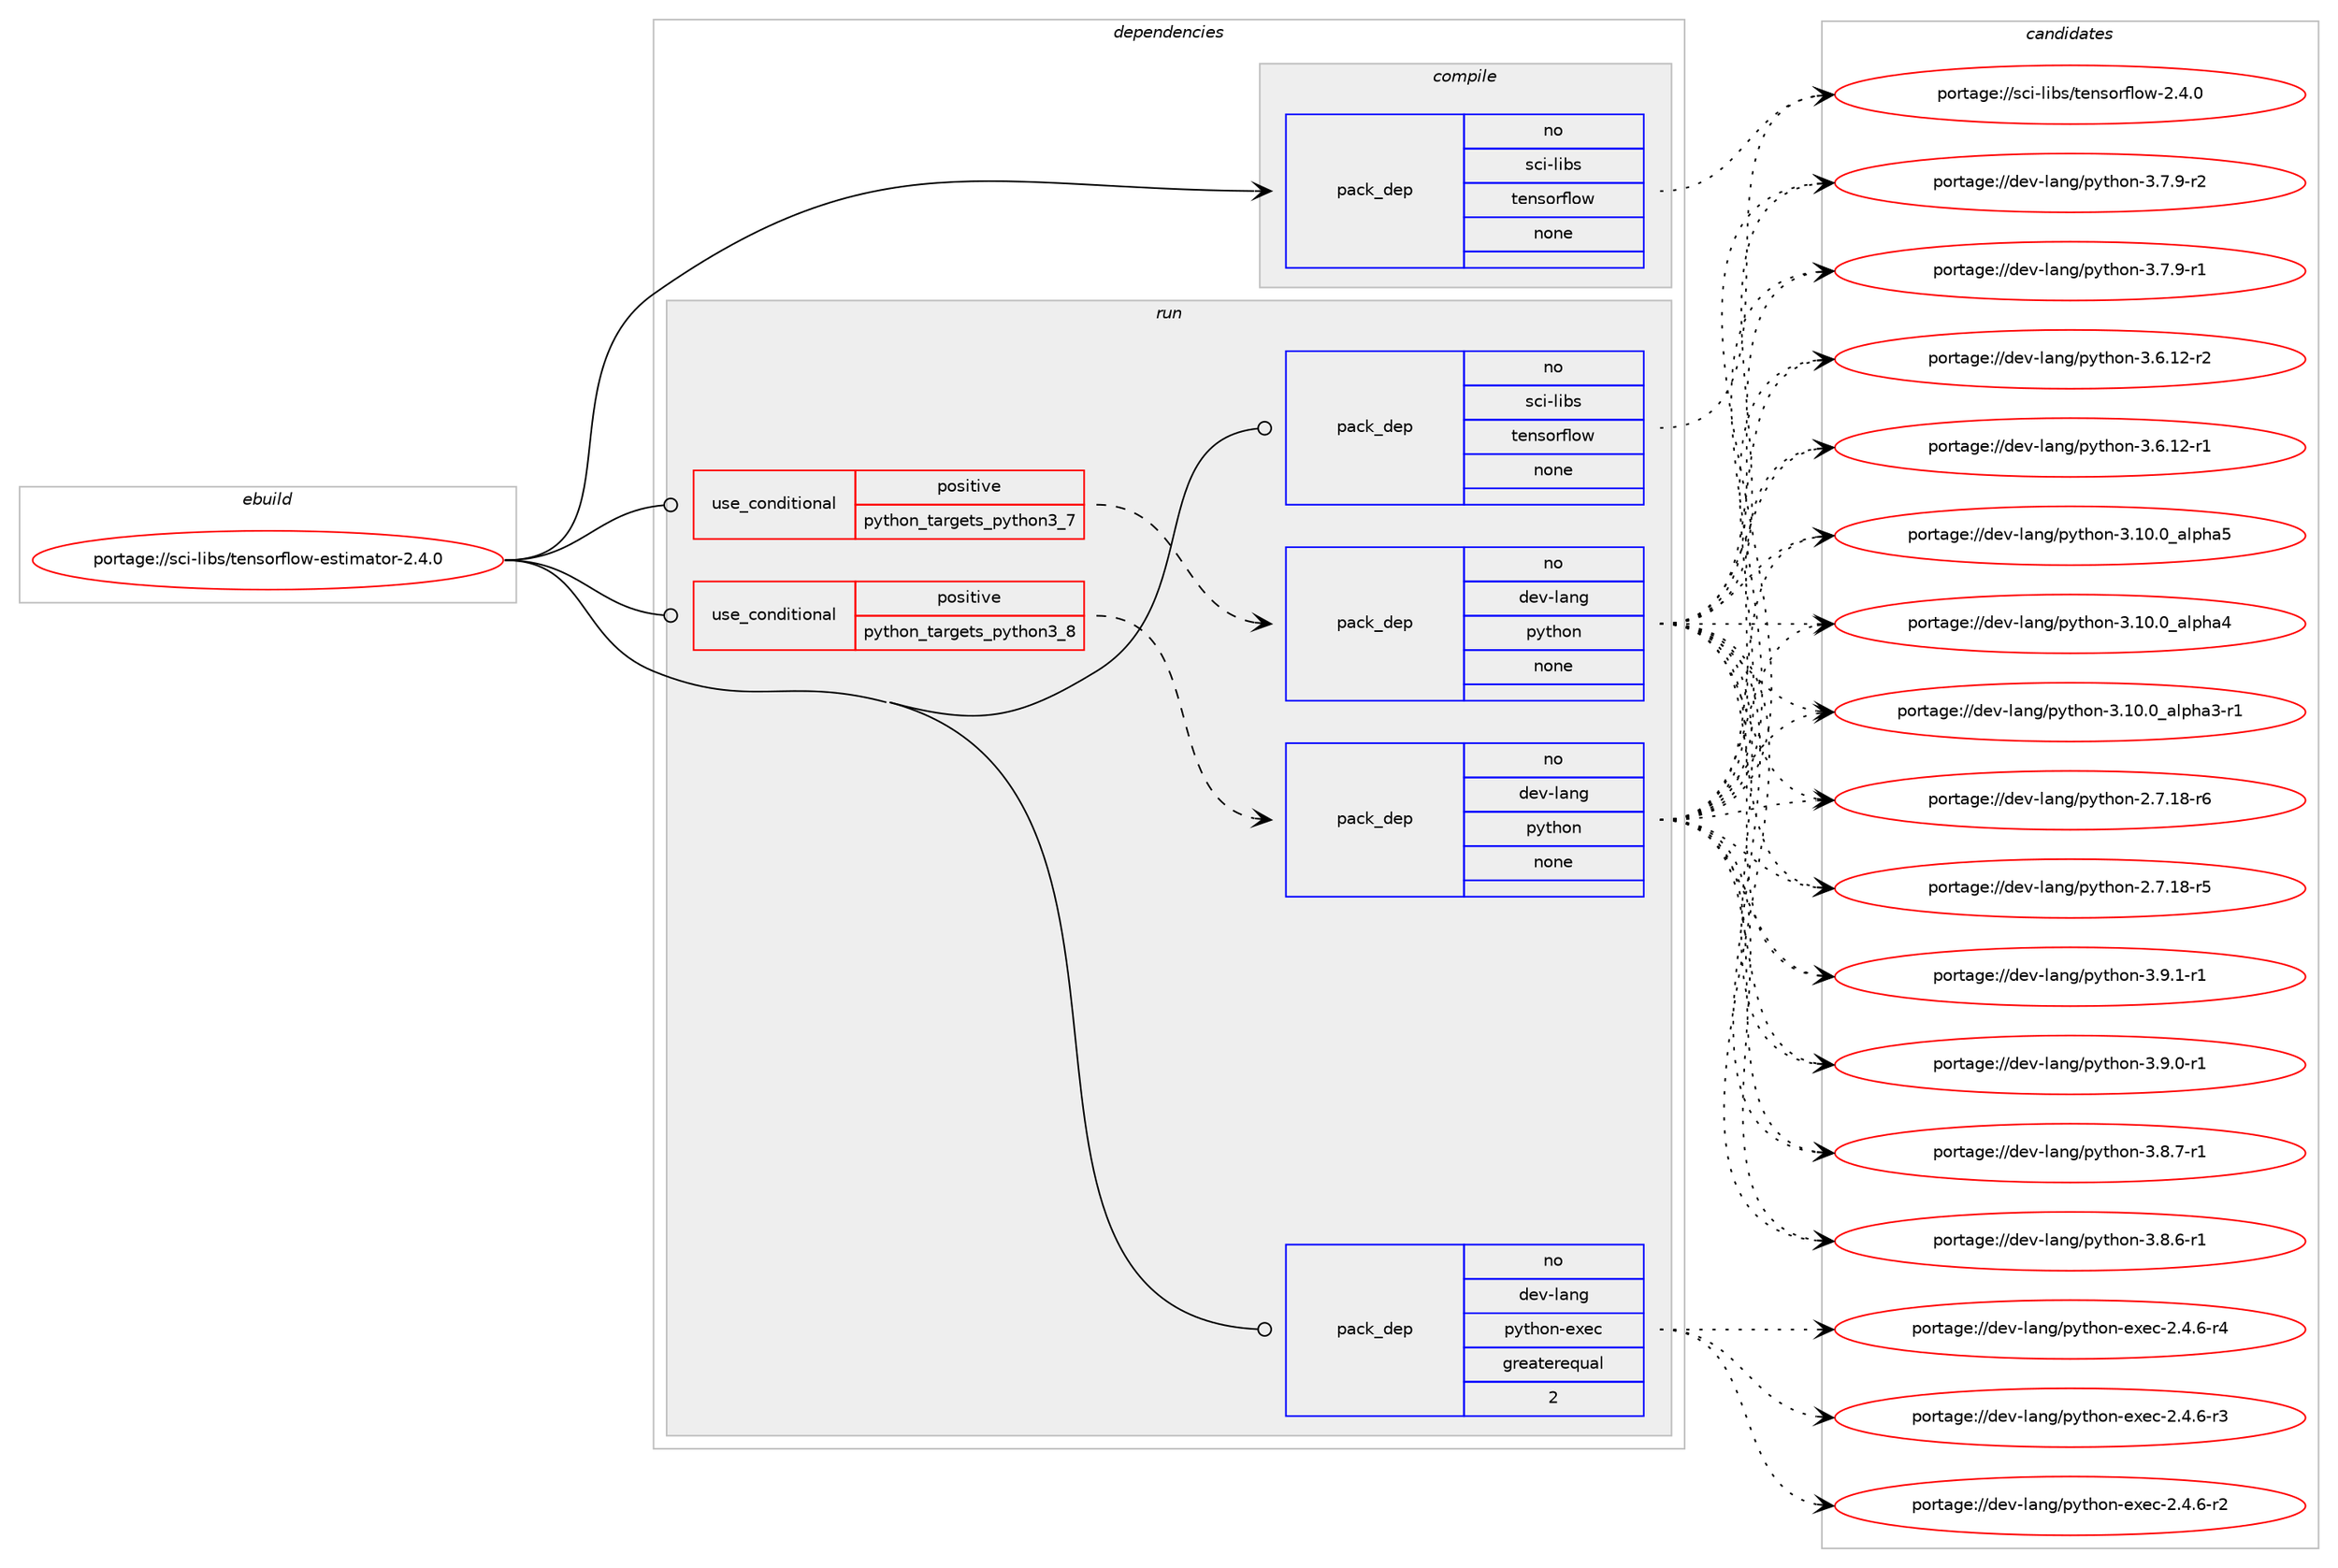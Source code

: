 digraph prolog {

# *************
# Graph options
# *************

newrank=true;
concentrate=true;
compound=true;
graph [rankdir=LR,fontname=Helvetica,fontsize=10,ranksep=1.5];#, ranksep=2.5, nodesep=0.2];
edge  [arrowhead=vee];
node  [fontname=Helvetica,fontsize=10];

# **********
# The ebuild
# **********

subgraph cluster_leftcol {
color=gray;
rank=same;
label=<<i>ebuild</i>>;
id [label="portage://sci-libs/tensorflow-estimator-2.4.0", color=red, width=4, href="../sci-libs/tensorflow-estimator-2.4.0.svg"];
}

# ****************
# The dependencies
# ****************

subgraph cluster_midcol {
color=gray;
label=<<i>dependencies</i>>;
subgraph cluster_compile {
fillcolor="#eeeeee";
style=filled;
label=<<i>compile</i>>;
subgraph pack11172 {
dependency16288 [label=<<TABLE BORDER="0" CELLBORDER="1" CELLSPACING="0" CELLPADDING="4" WIDTH="220"><TR><TD ROWSPAN="6" CELLPADDING="30">pack_dep</TD></TR><TR><TD WIDTH="110">no</TD></TR><TR><TD>sci-libs</TD></TR><TR><TD>tensorflow</TD></TR><TR><TD>none</TD></TR><TR><TD></TD></TR></TABLE>>, shape=none, color=blue];
}
id:e -> dependency16288:w [weight=20,style="solid",arrowhead="vee"];
}
subgraph cluster_compileandrun {
fillcolor="#eeeeee";
style=filled;
label=<<i>compile and run</i>>;
}
subgraph cluster_run {
fillcolor="#eeeeee";
style=filled;
label=<<i>run</i>>;
subgraph cond4987 {
dependency16289 [label=<<TABLE BORDER="0" CELLBORDER="1" CELLSPACING="0" CELLPADDING="4"><TR><TD ROWSPAN="3" CELLPADDING="10">use_conditional</TD></TR><TR><TD>positive</TD></TR><TR><TD>python_targets_python3_7</TD></TR></TABLE>>, shape=none, color=red];
subgraph pack11173 {
dependency16290 [label=<<TABLE BORDER="0" CELLBORDER="1" CELLSPACING="0" CELLPADDING="4" WIDTH="220"><TR><TD ROWSPAN="6" CELLPADDING="30">pack_dep</TD></TR><TR><TD WIDTH="110">no</TD></TR><TR><TD>dev-lang</TD></TR><TR><TD>python</TD></TR><TR><TD>none</TD></TR><TR><TD></TD></TR></TABLE>>, shape=none, color=blue];
}
dependency16289:e -> dependency16290:w [weight=20,style="dashed",arrowhead="vee"];
}
id:e -> dependency16289:w [weight=20,style="solid",arrowhead="odot"];
subgraph cond4988 {
dependency16291 [label=<<TABLE BORDER="0" CELLBORDER="1" CELLSPACING="0" CELLPADDING="4"><TR><TD ROWSPAN="3" CELLPADDING="10">use_conditional</TD></TR><TR><TD>positive</TD></TR><TR><TD>python_targets_python3_8</TD></TR></TABLE>>, shape=none, color=red];
subgraph pack11174 {
dependency16292 [label=<<TABLE BORDER="0" CELLBORDER="1" CELLSPACING="0" CELLPADDING="4" WIDTH="220"><TR><TD ROWSPAN="6" CELLPADDING="30">pack_dep</TD></TR><TR><TD WIDTH="110">no</TD></TR><TR><TD>dev-lang</TD></TR><TR><TD>python</TD></TR><TR><TD>none</TD></TR><TR><TD></TD></TR></TABLE>>, shape=none, color=blue];
}
dependency16291:e -> dependency16292:w [weight=20,style="dashed",arrowhead="vee"];
}
id:e -> dependency16291:w [weight=20,style="solid",arrowhead="odot"];
subgraph pack11175 {
dependency16293 [label=<<TABLE BORDER="0" CELLBORDER="1" CELLSPACING="0" CELLPADDING="4" WIDTH="220"><TR><TD ROWSPAN="6" CELLPADDING="30">pack_dep</TD></TR><TR><TD WIDTH="110">no</TD></TR><TR><TD>dev-lang</TD></TR><TR><TD>python-exec</TD></TR><TR><TD>greaterequal</TD></TR><TR><TD>2</TD></TR></TABLE>>, shape=none, color=blue];
}
id:e -> dependency16293:w [weight=20,style="solid",arrowhead="odot"];
subgraph pack11176 {
dependency16294 [label=<<TABLE BORDER="0" CELLBORDER="1" CELLSPACING="0" CELLPADDING="4" WIDTH="220"><TR><TD ROWSPAN="6" CELLPADDING="30">pack_dep</TD></TR><TR><TD WIDTH="110">no</TD></TR><TR><TD>sci-libs</TD></TR><TR><TD>tensorflow</TD></TR><TR><TD>none</TD></TR><TR><TD></TD></TR></TABLE>>, shape=none, color=blue];
}
id:e -> dependency16294:w [weight=20,style="solid",arrowhead="odot"];
}
}

# **************
# The candidates
# **************

subgraph cluster_choices {
rank=same;
color=gray;
label=<<i>candidates</i>>;

subgraph choice11172 {
color=black;
nodesep=1;
choice11599105451081059811547116101110115111114102108111119455046524648 [label="portage://sci-libs/tensorflow-2.4.0", color=red, width=4,href="../sci-libs/tensorflow-2.4.0.svg"];
dependency16288:e -> choice11599105451081059811547116101110115111114102108111119455046524648:w [style=dotted,weight="100"];
}
subgraph choice11173 {
color=black;
nodesep=1;
choice1001011184510897110103471121211161041111104551465746494511449 [label="portage://dev-lang/python-3.9.1-r1", color=red, width=4,href="../dev-lang/python-3.9.1-r1.svg"];
choice1001011184510897110103471121211161041111104551465746484511449 [label="portage://dev-lang/python-3.9.0-r1", color=red, width=4,href="../dev-lang/python-3.9.0-r1.svg"];
choice1001011184510897110103471121211161041111104551465646554511449 [label="portage://dev-lang/python-3.8.7-r1", color=red, width=4,href="../dev-lang/python-3.8.7-r1.svg"];
choice1001011184510897110103471121211161041111104551465646544511449 [label="portage://dev-lang/python-3.8.6-r1", color=red, width=4,href="../dev-lang/python-3.8.6-r1.svg"];
choice1001011184510897110103471121211161041111104551465546574511450 [label="portage://dev-lang/python-3.7.9-r2", color=red, width=4,href="../dev-lang/python-3.7.9-r2.svg"];
choice1001011184510897110103471121211161041111104551465546574511449 [label="portage://dev-lang/python-3.7.9-r1", color=red, width=4,href="../dev-lang/python-3.7.9-r1.svg"];
choice100101118451089711010347112121116104111110455146544649504511450 [label="portage://dev-lang/python-3.6.12-r2", color=red, width=4,href="../dev-lang/python-3.6.12-r2.svg"];
choice100101118451089711010347112121116104111110455146544649504511449 [label="portage://dev-lang/python-3.6.12-r1", color=red, width=4,href="../dev-lang/python-3.6.12-r1.svg"];
choice1001011184510897110103471121211161041111104551464948464895971081121049753 [label="portage://dev-lang/python-3.10.0_alpha5", color=red, width=4,href="../dev-lang/python-3.10.0_alpha5.svg"];
choice1001011184510897110103471121211161041111104551464948464895971081121049752 [label="portage://dev-lang/python-3.10.0_alpha4", color=red, width=4,href="../dev-lang/python-3.10.0_alpha4.svg"];
choice10010111845108971101034711212111610411111045514649484648959710811210497514511449 [label="portage://dev-lang/python-3.10.0_alpha3-r1", color=red, width=4,href="../dev-lang/python-3.10.0_alpha3-r1.svg"];
choice100101118451089711010347112121116104111110455046554649564511454 [label="portage://dev-lang/python-2.7.18-r6", color=red, width=4,href="../dev-lang/python-2.7.18-r6.svg"];
choice100101118451089711010347112121116104111110455046554649564511453 [label="portage://dev-lang/python-2.7.18-r5", color=red, width=4,href="../dev-lang/python-2.7.18-r5.svg"];
dependency16290:e -> choice1001011184510897110103471121211161041111104551465746494511449:w [style=dotted,weight="100"];
dependency16290:e -> choice1001011184510897110103471121211161041111104551465746484511449:w [style=dotted,weight="100"];
dependency16290:e -> choice1001011184510897110103471121211161041111104551465646554511449:w [style=dotted,weight="100"];
dependency16290:e -> choice1001011184510897110103471121211161041111104551465646544511449:w [style=dotted,weight="100"];
dependency16290:e -> choice1001011184510897110103471121211161041111104551465546574511450:w [style=dotted,weight="100"];
dependency16290:e -> choice1001011184510897110103471121211161041111104551465546574511449:w [style=dotted,weight="100"];
dependency16290:e -> choice100101118451089711010347112121116104111110455146544649504511450:w [style=dotted,weight="100"];
dependency16290:e -> choice100101118451089711010347112121116104111110455146544649504511449:w [style=dotted,weight="100"];
dependency16290:e -> choice1001011184510897110103471121211161041111104551464948464895971081121049753:w [style=dotted,weight="100"];
dependency16290:e -> choice1001011184510897110103471121211161041111104551464948464895971081121049752:w [style=dotted,weight="100"];
dependency16290:e -> choice10010111845108971101034711212111610411111045514649484648959710811210497514511449:w [style=dotted,weight="100"];
dependency16290:e -> choice100101118451089711010347112121116104111110455046554649564511454:w [style=dotted,weight="100"];
dependency16290:e -> choice100101118451089711010347112121116104111110455046554649564511453:w [style=dotted,weight="100"];
}
subgraph choice11174 {
color=black;
nodesep=1;
choice1001011184510897110103471121211161041111104551465746494511449 [label="portage://dev-lang/python-3.9.1-r1", color=red, width=4,href="../dev-lang/python-3.9.1-r1.svg"];
choice1001011184510897110103471121211161041111104551465746484511449 [label="portage://dev-lang/python-3.9.0-r1", color=red, width=4,href="../dev-lang/python-3.9.0-r1.svg"];
choice1001011184510897110103471121211161041111104551465646554511449 [label="portage://dev-lang/python-3.8.7-r1", color=red, width=4,href="../dev-lang/python-3.8.7-r1.svg"];
choice1001011184510897110103471121211161041111104551465646544511449 [label="portage://dev-lang/python-3.8.6-r1", color=red, width=4,href="../dev-lang/python-3.8.6-r1.svg"];
choice1001011184510897110103471121211161041111104551465546574511450 [label="portage://dev-lang/python-3.7.9-r2", color=red, width=4,href="../dev-lang/python-3.7.9-r2.svg"];
choice1001011184510897110103471121211161041111104551465546574511449 [label="portage://dev-lang/python-3.7.9-r1", color=red, width=4,href="../dev-lang/python-3.7.9-r1.svg"];
choice100101118451089711010347112121116104111110455146544649504511450 [label="portage://dev-lang/python-3.6.12-r2", color=red, width=4,href="../dev-lang/python-3.6.12-r2.svg"];
choice100101118451089711010347112121116104111110455146544649504511449 [label="portage://dev-lang/python-3.6.12-r1", color=red, width=4,href="../dev-lang/python-3.6.12-r1.svg"];
choice1001011184510897110103471121211161041111104551464948464895971081121049753 [label="portage://dev-lang/python-3.10.0_alpha5", color=red, width=4,href="../dev-lang/python-3.10.0_alpha5.svg"];
choice1001011184510897110103471121211161041111104551464948464895971081121049752 [label="portage://dev-lang/python-3.10.0_alpha4", color=red, width=4,href="../dev-lang/python-3.10.0_alpha4.svg"];
choice10010111845108971101034711212111610411111045514649484648959710811210497514511449 [label="portage://dev-lang/python-3.10.0_alpha3-r1", color=red, width=4,href="../dev-lang/python-3.10.0_alpha3-r1.svg"];
choice100101118451089711010347112121116104111110455046554649564511454 [label="portage://dev-lang/python-2.7.18-r6", color=red, width=4,href="../dev-lang/python-2.7.18-r6.svg"];
choice100101118451089711010347112121116104111110455046554649564511453 [label="portage://dev-lang/python-2.7.18-r5", color=red, width=4,href="../dev-lang/python-2.7.18-r5.svg"];
dependency16292:e -> choice1001011184510897110103471121211161041111104551465746494511449:w [style=dotted,weight="100"];
dependency16292:e -> choice1001011184510897110103471121211161041111104551465746484511449:w [style=dotted,weight="100"];
dependency16292:e -> choice1001011184510897110103471121211161041111104551465646554511449:w [style=dotted,weight="100"];
dependency16292:e -> choice1001011184510897110103471121211161041111104551465646544511449:w [style=dotted,weight="100"];
dependency16292:e -> choice1001011184510897110103471121211161041111104551465546574511450:w [style=dotted,weight="100"];
dependency16292:e -> choice1001011184510897110103471121211161041111104551465546574511449:w [style=dotted,weight="100"];
dependency16292:e -> choice100101118451089711010347112121116104111110455146544649504511450:w [style=dotted,weight="100"];
dependency16292:e -> choice100101118451089711010347112121116104111110455146544649504511449:w [style=dotted,weight="100"];
dependency16292:e -> choice1001011184510897110103471121211161041111104551464948464895971081121049753:w [style=dotted,weight="100"];
dependency16292:e -> choice1001011184510897110103471121211161041111104551464948464895971081121049752:w [style=dotted,weight="100"];
dependency16292:e -> choice10010111845108971101034711212111610411111045514649484648959710811210497514511449:w [style=dotted,weight="100"];
dependency16292:e -> choice100101118451089711010347112121116104111110455046554649564511454:w [style=dotted,weight="100"];
dependency16292:e -> choice100101118451089711010347112121116104111110455046554649564511453:w [style=dotted,weight="100"];
}
subgraph choice11175 {
color=black;
nodesep=1;
choice10010111845108971101034711212111610411111045101120101994550465246544511452 [label="portage://dev-lang/python-exec-2.4.6-r4", color=red, width=4,href="../dev-lang/python-exec-2.4.6-r4.svg"];
choice10010111845108971101034711212111610411111045101120101994550465246544511451 [label="portage://dev-lang/python-exec-2.4.6-r3", color=red, width=4,href="../dev-lang/python-exec-2.4.6-r3.svg"];
choice10010111845108971101034711212111610411111045101120101994550465246544511450 [label="portage://dev-lang/python-exec-2.4.6-r2", color=red, width=4,href="../dev-lang/python-exec-2.4.6-r2.svg"];
dependency16293:e -> choice10010111845108971101034711212111610411111045101120101994550465246544511452:w [style=dotted,weight="100"];
dependency16293:e -> choice10010111845108971101034711212111610411111045101120101994550465246544511451:w [style=dotted,weight="100"];
dependency16293:e -> choice10010111845108971101034711212111610411111045101120101994550465246544511450:w [style=dotted,weight="100"];
}
subgraph choice11176 {
color=black;
nodesep=1;
choice11599105451081059811547116101110115111114102108111119455046524648 [label="portage://sci-libs/tensorflow-2.4.0", color=red, width=4,href="../sci-libs/tensorflow-2.4.0.svg"];
dependency16294:e -> choice11599105451081059811547116101110115111114102108111119455046524648:w [style=dotted,weight="100"];
}
}

}
